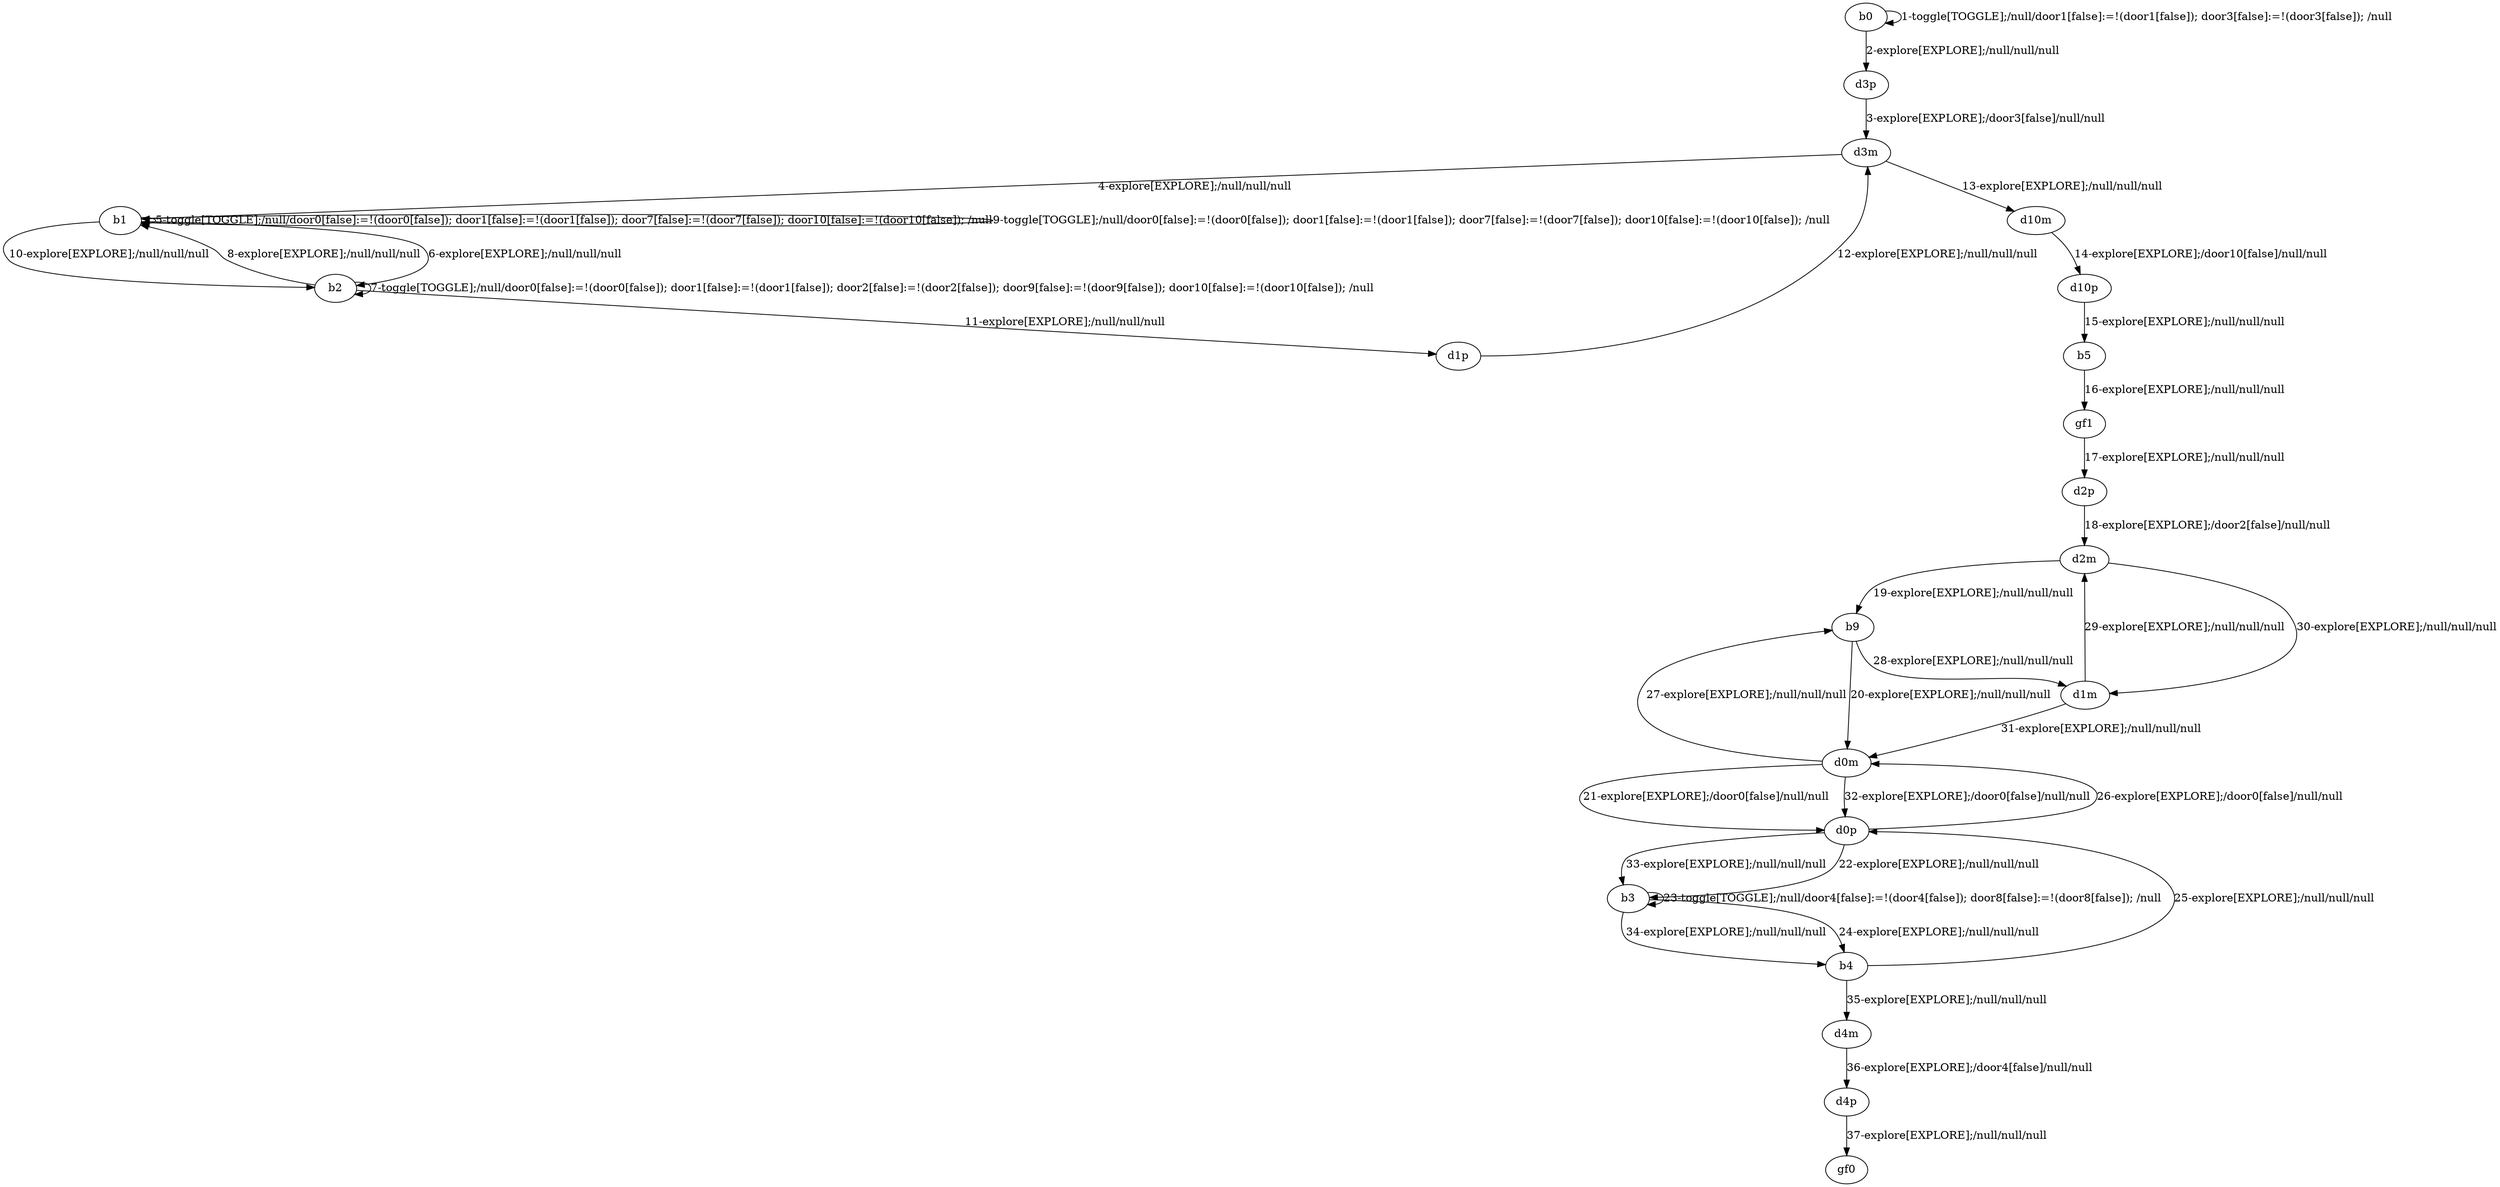 digraph g {
"b0" -> "b0" [label = "1-toggle[TOGGLE];/null/door1[false]:=!(door1[false]); door3[false]:=!(door3[false]); /null"];
"b0" -> "d3p" [label = "2-explore[EXPLORE];/null/null/null"];
"d3p" -> "d3m" [label = "3-explore[EXPLORE];/door3[false]/null/null"];
"d3m" -> "b1" [label = "4-explore[EXPLORE];/null/null/null"];
"b1" -> "b1" [label = "5-toggle[TOGGLE];/null/door0[false]:=!(door0[false]); door1[false]:=!(door1[false]); door7[false]:=!(door7[false]); door10[false]:=!(door10[false]); /null"];
"b1" -> "b2" [label = "6-explore[EXPLORE];/null/null/null"];
"b2" -> "b2" [label = "7-toggle[TOGGLE];/null/door0[false]:=!(door0[false]); door1[false]:=!(door1[false]); door2[false]:=!(door2[false]); door9[false]:=!(door9[false]); door10[false]:=!(door10[false]); /null"];
"b2" -> "b1" [label = "8-explore[EXPLORE];/null/null/null"];
"b1" -> "b1" [label = "9-toggle[TOGGLE];/null/door0[false]:=!(door0[false]); door1[false]:=!(door1[false]); door7[false]:=!(door7[false]); door10[false]:=!(door10[false]); /null"];
"b1" -> "b2" [label = "10-explore[EXPLORE];/null/null/null"];
"b2" -> "d1p" [label = "11-explore[EXPLORE];/null/null/null"];
"d1p" -> "d3m" [label = "12-explore[EXPLORE];/null/null/null"];
"d3m" -> "d10m" [label = "13-explore[EXPLORE];/null/null/null"];
"d10m" -> "d10p" [label = "14-explore[EXPLORE];/door10[false]/null/null"];
"d10p" -> "b5" [label = "15-explore[EXPLORE];/null/null/null"];
"b5" -> "gf1" [label = "16-explore[EXPLORE];/null/null/null"];
"gf1" -> "d2p" [label = "17-explore[EXPLORE];/null/null/null"];
"d2p" -> "d2m" [label = "18-explore[EXPLORE];/door2[false]/null/null"];
"d2m" -> "b9" [label = "19-explore[EXPLORE];/null/null/null"];
"b9" -> "d0m" [label = "20-explore[EXPLORE];/null/null/null"];
"d0m" -> "d0p" [label = "21-explore[EXPLORE];/door0[false]/null/null"];
"d0p" -> "b3" [label = "22-explore[EXPLORE];/null/null/null"];
"b3" -> "b3" [label = "23-toggle[TOGGLE];/null/door4[false]:=!(door4[false]); door8[false]:=!(door8[false]); /null"];
"b3" -> "b4" [label = "24-explore[EXPLORE];/null/null/null"];
"b4" -> "d0p" [label = "25-explore[EXPLORE];/null/null/null"];
"d0p" -> "d0m" [label = "26-explore[EXPLORE];/door0[false]/null/null"];
"d0m" -> "b9" [label = "27-explore[EXPLORE];/null/null/null"];
"b9" -> "d1m" [label = "28-explore[EXPLORE];/null/null/null"];
"d1m" -> "d2m" [label = "29-explore[EXPLORE];/null/null/null"];
"d2m" -> "d1m" [label = "30-explore[EXPLORE];/null/null/null"];
"d1m" -> "d0m" [label = "31-explore[EXPLORE];/null/null/null"];
"d0m" -> "d0p" [label = "32-explore[EXPLORE];/door0[false]/null/null"];
"d0p" -> "b3" [label = "33-explore[EXPLORE];/null/null/null"];
"b3" -> "b4" [label = "34-explore[EXPLORE];/null/null/null"];
"b4" -> "d4m" [label = "35-explore[EXPLORE];/null/null/null"];
"d4m" -> "d4p" [label = "36-explore[EXPLORE];/door4[false]/null/null"];
"d4p" -> "gf0" [label = "37-explore[EXPLORE];/null/null/null"];
}